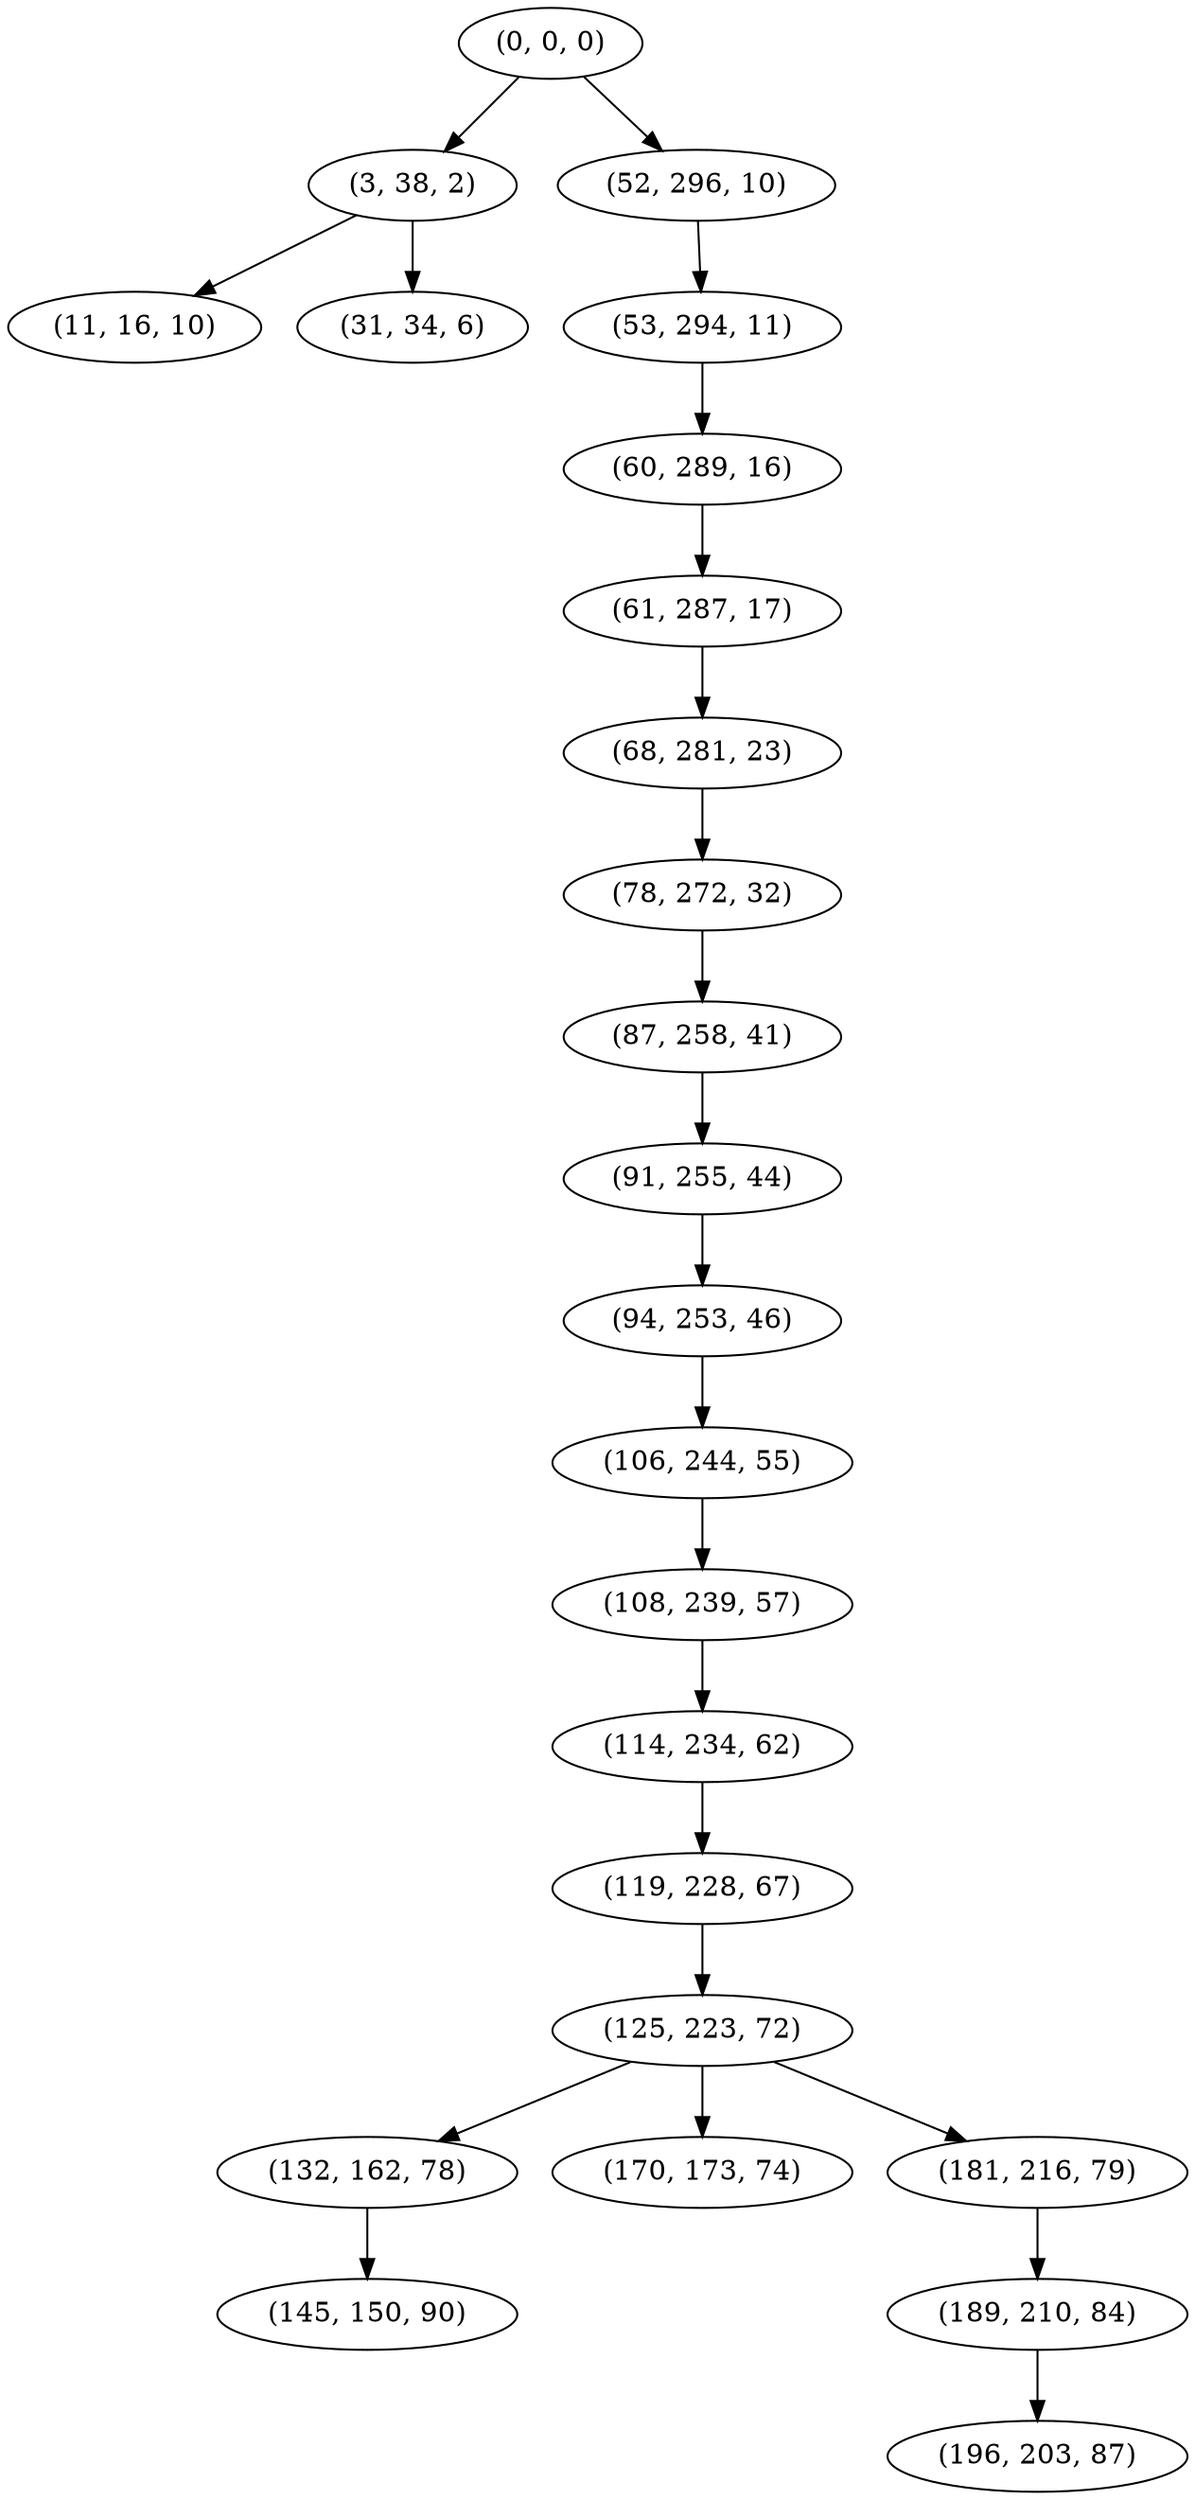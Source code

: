 digraph tree {
    "(0, 0, 0)";
    "(3, 38, 2)";
    "(11, 16, 10)";
    "(31, 34, 6)";
    "(52, 296, 10)";
    "(53, 294, 11)";
    "(60, 289, 16)";
    "(61, 287, 17)";
    "(68, 281, 23)";
    "(78, 272, 32)";
    "(87, 258, 41)";
    "(91, 255, 44)";
    "(94, 253, 46)";
    "(106, 244, 55)";
    "(108, 239, 57)";
    "(114, 234, 62)";
    "(119, 228, 67)";
    "(125, 223, 72)";
    "(132, 162, 78)";
    "(145, 150, 90)";
    "(170, 173, 74)";
    "(181, 216, 79)";
    "(189, 210, 84)";
    "(196, 203, 87)";
    "(0, 0, 0)" -> "(3, 38, 2)";
    "(0, 0, 0)" -> "(52, 296, 10)";
    "(3, 38, 2)" -> "(11, 16, 10)";
    "(3, 38, 2)" -> "(31, 34, 6)";
    "(52, 296, 10)" -> "(53, 294, 11)";
    "(53, 294, 11)" -> "(60, 289, 16)";
    "(60, 289, 16)" -> "(61, 287, 17)";
    "(61, 287, 17)" -> "(68, 281, 23)";
    "(68, 281, 23)" -> "(78, 272, 32)";
    "(78, 272, 32)" -> "(87, 258, 41)";
    "(87, 258, 41)" -> "(91, 255, 44)";
    "(91, 255, 44)" -> "(94, 253, 46)";
    "(94, 253, 46)" -> "(106, 244, 55)";
    "(106, 244, 55)" -> "(108, 239, 57)";
    "(108, 239, 57)" -> "(114, 234, 62)";
    "(114, 234, 62)" -> "(119, 228, 67)";
    "(119, 228, 67)" -> "(125, 223, 72)";
    "(125, 223, 72)" -> "(132, 162, 78)";
    "(125, 223, 72)" -> "(170, 173, 74)";
    "(125, 223, 72)" -> "(181, 216, 79)";
    "(132, 162, 78)" -> "(145, 150, 90)";
    "(181, 216, 79)" -> "(189, 210, 84)";
    "(189, 210, 84)" -> "(196, 203, 87)";
}
